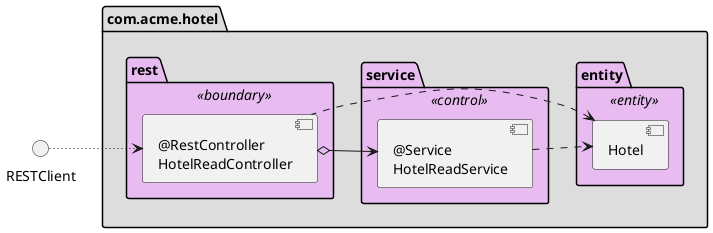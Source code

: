 @startuml Komponenten

left to right direction

package com.acme.hotel #DDDDDD {
    package rest <<boundary>> #e8bcf0 {
        [@RestController\nHotelReadController] as HotelReadController
    }

    package service <<control>> #e8bcf0 {
        [@Service\nHotelReadService] as HotelReadService
    }

    package entity <<entity>> #e8bcf0 {
        [Hotel]
    }
}

RESTClient ~~> [HotelReadController]

[HotelReadController] o--> [HotelReadService]
[HotelReadController] .up.> [Hotel]
[HotelReadService] ..> [Hotel]

@enduml
